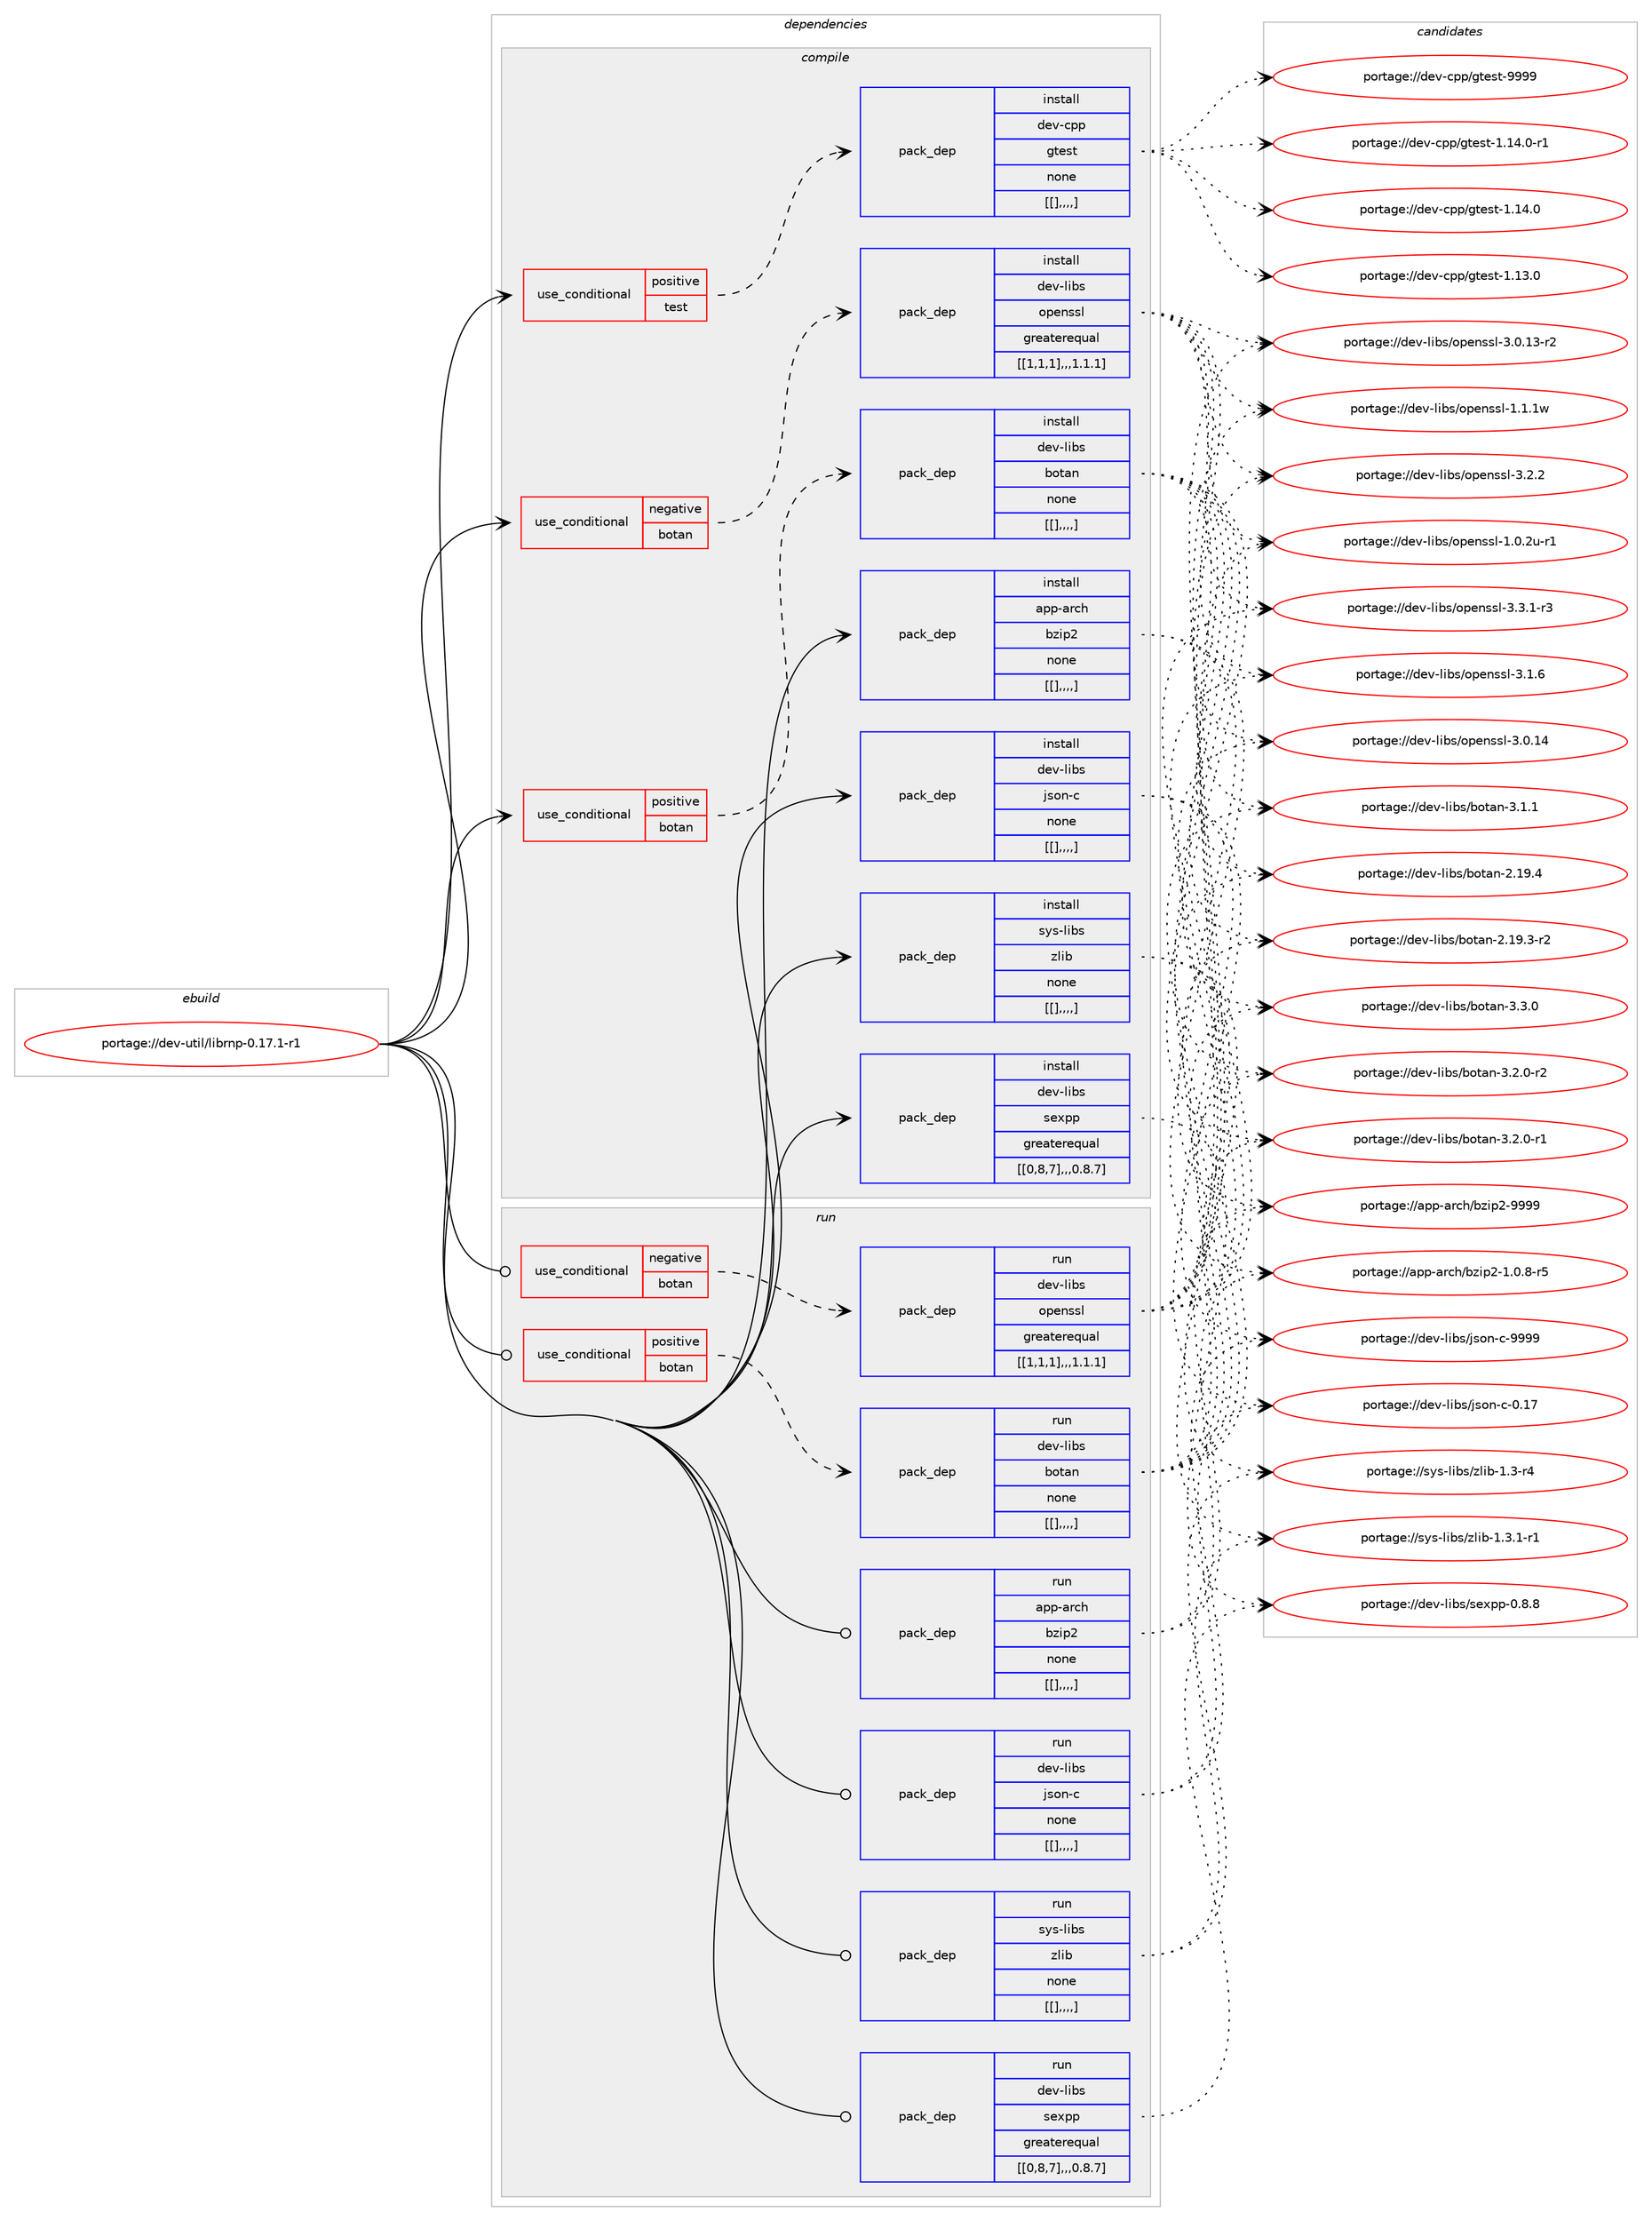 digraph prolog {

# *************
# Graph options
# *************

newrank=true;
concentrate=true;
compound=true;
graph [rankdir=LR,fontname=Helvetica,fontsize=10,ranksep=1.5];#, ranksep=2.5, nodesep=0.2];
edge  [arrowhead=vee];
node  [fontname=Helvetica,fontsize=10];

# **********
# The ebuild
# **********

subgraph cluster_leftcol {
color=gray;
label=<<i>ebuild</i>>;
id [label="portage://dev-util/librnp-0.17.1-r1", color=red, width=4, href="../dev-util/librnp-0.17.1-r1.svg"];
}

# ****************
# The dependencies
# ****************

subgraph cluster_midcol {
color=gray;
label=<<i>dependencies</i>>;
subgraph cluster_compile {
fillcolor="#eeeeee";
style=filled;
label=<<i>compile</i>>;
subgraph cond62687 {
dependency220470 [label=<<TABLE BORDER="0" CELLBORDER="1" CELLSPACING="0" CELLPADDING="4"><TR><TD ROWSPAN="3" CELLPADDING="10">use_conditional</TD></TR><TR><TD>negative</TD></TR><TR><TD>botan</TD></TR></TABLE>>, shape=none, color=red];
subgraph pack156356 {
dependency220471 [label=<<TABLE BORDER="0" CELLBORDER="1" CELLSPACING="0" CELLPADDING="4" WIDTH="220"><TR><TD ROWSPAN="6" CELLPADDING="30">pack_dep</TD></TR><TR><TD WIDTH="110">install</TD></TR><TR><TD>dev-libs</TD></TR><TR><TD>openssl</TD></TR><TR><TD>greaterequal</TD></TR><TR><TD>[[1,1,1],,,1.1.1]</TD></TR></TABLE>>, shape=none, color=blue];
}
dependency220470:e -> dependency220471:w [weight=20,style="dashed",arrowhead="vee"];
}
id:e -> dependency220470:w [weight=20,style="solid",arrowhead="vee"];
subgraph cond62688 {
dependency220472 [label=<<TABLE BORDER="0" CELLBORDER="1" CELLSPACING="0" CELLPADDING="4"><TR><TD ROWSPAN="3" CELLPADDING="10">use_conditional</TD></TR><TR><TD>positive</TD></TR><TR><TD>botan</TD></TR></TABLE>>, shape=none, color=red];
subgraph pack156357 {
dependency220473 [label=<<TABLE BORDER="0" CELLBORDER="1" CELLSPACING="0" CELLPADDING="4" WIDTH="220"><TR><TD ROWSPAN="6" CELLPADDING="30">pack_dep</TD></TR><TR><TD WIDTH="110">install</TD></TR><TR><TD>dev-libs</TD></TR><TR><TD>botan</TD></TR><TR><TD>none</TD></TR><TR><TD>[[],,,,]</TD></TR></TABLE>>, shape=none, color=blue];
}
dependency220472:e -> dependency220473:w [weight=20,style="dashed",arrowhead="vee"];
}
id:e -> dependency220472:w [weight=20,style="solid",arrowhead="vee"];
subgraph cond62689 {
dependency220474 [label=<<TABLE BORDER="0" CELLBORDER="1" CELLSPACING="0" CELLPADDING="4"><TR><TD ROWSPAN="3" CELLPADDING="10">use_conditional</TD></TR><TR><TD>positive</TD></TR><TR><TD>test</TD></TR></TABLE>>, shape=none, color=red];
subgraph pack156358 {
dependency220475 [label=<<TABLE BORDER="0" CELLBORDER="1" CELLSPACING="0" CELLPADDING="4" WIDTH="220"><TR><TD ROWSPAN="6" CELLPADDING="30">pack_dep</TD></TR><TR><TD WIDTH="110">install</TD></TR><TR><TD>dev-cpp</TD></TR><TR><TD>gtest</TD></TR><TR><TD>none</TD></TR><TR><TD>[[],,,,]</TD></TR></TABLE>>, shape=none, color=blue];
}
dependency220474:e -> dependency220475:w [weight=20,style="dashed",arrowhead="vee"];
}
id:e -> dependency220474:w [weight=20,style="solid",arrowhead="vee"];
subgraph pack156359 {
dependency220476 [label=<<TABLE BORDER="0" CELLBORDER="1" CELLSPACING="0" CELLPADDING="4" WIDTH="220"><TR><TD ROWSPAN="6" CELLPADDING="30">pack_dep</TD></TR><TR><TD WIDTH="110">install</TD></TR><TR><TD>app-arch</TD></TR><TR><TD>bzip2</TD></TR><TR><TD>none</TD></TR><TR><TD>[[],,,,]</TD></TR></TABLE>>, shape=none, color=blue];
}
id:e -> dependency220476:w [weight=20,style="solid",arrowhead="vee"];
subgraph pack156360 {
dependency220477 [label=<<TABLE BORDER="0" CELLBORDER="1" CELLSPACING="0" CELLPADDING="4" WIDTH="220"><TR><TD ROWSPAN="6" CELLPADDING="30">pack_dep</TD></TR><TR><TD WIDTH="110">install</TD></TR><TR><TD>dev-libs</TD></TR><TR><TD>json-c</TD></TR><TR><TD>none</TD></TR><TR><TD>[[],,,,]</TD></TR></TABLE>>, shape=none, color=blue];
}
id:e -> dependency220477:w [weight=20,style="solid",arrowhead="vee"];
subgraph pack156361 {
dependency220478 [label=<<TABLE BORDER="0" CELLBORDER="1" CELLSPACING="0" CELLPADDING="4" WIDTH="220"><TR><TD ROWSPAN="6" CELLPADDING="30">pack_dep</TD></TR><TR><TD WIDTH="110">install</TD></TR><TR><TD>dev-libs</TD></TR><TR><TD>sexpp</TD></TR><TR><TD>greaterequal</TD></TR><TR><TD>[[0,8,7],,,0.8.7]</TD></TR></TABLE>>, shape=none, color=blue];
}
id:e -> dependency220478:w [weight=20,style="solid",arrowhead="vee"];
subgraph pack156362 {
dependency220479 [label=<<TABLE BORDER="0" CELLBORDER="1" CELLSPACING="0" CELLPADDING="4" WIDTH="220"><TR><TD ROWSPAN="6" CELLPADDING="30">pack_dep</TD></TR><TR><TD WIDTH="110">install</TD></TR><TR><TD>sys-libs</TD></TR><TR><TD>zlib</TD></TR><TR><TD>none</TD></TR><TR><TD>[[],,,,]</TD></TR></TABLE>>, shape=none, color=blue];
}
id:e -> dependency220479:w [weight=20,style="solid",arrowhead="vee"];
}
subgraph cluster_compileandrun {
fillcolor="#eeeeee";
style=filled;
label=<<i>compile and run</i>>;
}
subgraph cluster_run {
fillcolor="#eeeeee";
style=filled;
label=<<i>run</i>>;
subgraph cond62690 {
dependency220480 [label=<<TABLE BORDER="0" CELLBORDER="1" CELLSPACING="0" CELLPADDING="4"><TR><TD ROWSPAN="3" CELLPADDING="10">use_conditional</TD></TR><TR><TD>negative</TD></TR><TR><TD>botan</TD></TR></TABLE>>, shape=none, color=red];
subgraph pack156363 {
dependency220481 [label=<<TABLE BORDER="0" CELLBORDER="1" CELLSPACING="0" CELLPADDING="4" WIDTH="220"><TR><TD ROWSPAN="6" CELLPADDING="30">pack_dep</TD></TR><TR><TD WIDTH="110">run</TD></TR><TR><TD>dev-libs</TD></TR><TR><TD>openssl</TD></TR><TR><TD>greaterequal</TD></TR><TR><TD>[[1,1,1],,,1.1.1]</TD></TR></TABLE>>, shape=none, color=blue];
}
dependency220480:e -> dependency220481:w [weight=20,style="dashed",arrowhead="vee"];
}
id:e -> dependency220480:w [weight=20,style="solid",arrowhead="odot"];
subgraph cond62691 {
dependency220482 [label=<<TABLE BORDER="0" CELLBORDER="1" CELLSPACING="0" CELLPADDING="4"><TR><TD ROWSPAN="3" CELLPADDING="10">use_conditional</TD></TR><TR><TD>positive</TD></TR><TR><TD>botan</TD></TR></TABLE>>, shape=none, color=red];
subgraph pack156364 {
dependency220483 [label=<<TABLE BORDER="0" CELLBORDER="1" CELLSPACING="0" CELLPADDING="4" WIDTH="220"><TR><TD ROWSPAN="6" CELLPADDING="30">pack_dep</TD></TR><TR><TD WIDTH="110">run</TD></TR><TR><TD>dev-libs</TD></TR><TR><TD>botan</TD></TR><TR><TD>none</TD></TR><TR><TD>[[],,,,]</TD></TR></TABLE>>, shape=none, color=blue];
}
dependency220482:e -> dependency220483:w [weight=20,style="dashed",arrowhead="vee"];
}
id:e -> dependency220482:w [weight=20,style="solid",arrowhead="odot"];
subgraph pack156365 {
dependency220484 [label=<<TABLE BORDER="0" CELLBORDER="1" CELLSPACING="0" CELLPADDING="4" WIDTH="220"><TR><TD ROWSPAN="6" CELLPADDING="30">pack_dep</TD></TR><TR><TD WIDTH="110">run</TD></TR><TR><TD>app-arch</TD></TR><TR><TD>bzip2</TD></TR><TR><TD>none</TD></TR><TR><TD>[[],,,,]</TD></TR></TABLE>>, shape=none, color=blue];
}
id:e -> dependency220484:w [weight=20,style="solid",arrowhead="odot"];
subgraph pack156366 {
dependency220485 [label=<<TABLE BORDER="0" CELLBORDER="1" CELLSPACING="0" CELLPADDING="4" WIDTH="220"><TR><TD ROWSPAN="6" CELLPADDING="30">pack_dep</TD></TR><TR><TD WIDTH="110">run</TD></TR><TR><TD>dev-libs</TD></TR><TR><TD>json-c</TD></TR><TR><TD>none</TD></TR><TR><TD>[[],,,,]</TD></TR></TABLE>>, shape=none, color=blue];
}
id:e -> dependency220485:w [weight=20,style="solid",arrowhead="odot"];
subgraph pack156367 {
dependency220486 [label=<<TABLE BORDER="0" CELLBORDER="1" CELLSPACING="0" CELLPADDING="4" WIDTH="220"><TR><TD ROWSPAN="6" CELLPADDING="30">pack_dep</TD></TR><TR><TD WIDTH="110">run</TD></TR><TR><TD>dev-libs</TD></TR><TR><TD>sexpp</TD></TR><TR><TD>greaterequal</TD></TR><TR><TD>[[0,8,7],,,0.8.7]</TD></TR></TABLE>>, shape=none, color=blue];
}
id:e -> dependency220486:w [weight=20,style="solid",arrowhead="odot"];
subgraph pack156368 {
dependency220487 [label=<<TABLE BORDER="0" CELLBORDER="1" CELLSPACING="0" CELLPADDING="4" WIDTH="220"><TR><TD ROWSPAN="6" CELLPADDING="30">pack_dep</TD></TR><TR><TD WIDTH="110">run</TD></TR><TR><TD>sys-libs</TD></TR><TR><TD>zlib</TD></TR><TR><TD>none</TD></TR><TR><TD>[[],,,,]</TD></TR></TABLE>>, shape=none, color=blue];
}
id:e -> dependency220487:w [weight=20,style="solid",arrowhead="odot"];
}
}

# **************
# The candidates
# **************

subgraph cluster_choices {
rank=same;
color=gray;
label=<<i>candidates</i>>;

subgraph choice156356 {
color=black;
nodesep=1;
choice1001011184510810598115471111121011101151151084551465146494511451 [label="portage://dev-libs/openssl-3.3.1-r3", color=red, width=4,href="../dev-libs/openssl-3.3.1-r3.svg"];
choice100101118451081059811547111112101110115115108455146504650 [label="portage://dev-libs/openssl-3.2.2", color=red, width=4,href="../dev-libs/openssl-3.2.2.svg"];
choice100101118451081059811547111112101110115115108455146494654 [label="portage://dev-libs/openssl-3.1.6", color=red, width=4,href="../dev-libs/openssl-3.1.6.svg"];
choice10010111845108105981154711111210111011511510845514648464952 [label="portage://dev-libs/openssl-3.0.14", color=red, width=4,href="../dev-libs/openssl-3.0.14.svg"];
choice100101118451081059811547111112101110115115108455146484649514511450 [label="portage://dev-libs/openssl-3.0.13-r2", color=red, width=4,href="../dev-libs/openssl-3.0.13-r2.svg"];
choice100101118451081059811547111112101110115115108454946494649119 [label="portage://dev-libs/openssl-1.1.1w", color=red, width=4,href="../dev-libs/openssl-1.1.1w.svg"];
choice1001011184510810598115471111121011101151151084549464846501174511449 [label="portage://dev-libs/openssl-1.0.2u-r1", color=red, width=4,href="../dev-libs/openssl-1.0.2u-r1.svg"];
dependency220471:e -> choice1001011184510810598115471111121011101151151084551465146494511451:w [style=dotted,weight="100"];
dependency220471:e -> choice100101118451081059811547111112101110115115108455146504650:w [style=dotted,weight="100"];
dependency220471:e -> choice100101118451081059811547111112101110115115108455146494654:w [style=dotted,weight="100"];
dependency220471:e -> choice10010111845108105981154711111210111011511510845514648464952:w [style=dotted,weight="100"];
dependency220471:e -> choice100101118451081059811547111112101110115115108455146484649514511450:w [style=dotted,weight="100"];
dependency220471:e -> choice100101118451081059811547111112101110115115108454946494649119:w [style=dotted,weight="100"];
dependency220471:e -> choice1001011184510810598115471111121011101151151084549464846501174511449:w [style=dotted,weight="100"];
}
subgraph choice156357 {
color=black;
nodesep=1;
choice1001011184510810598115479811111697110455146514648 [label="portage://dev-libs/botan-3.3.0", color=red, width=4,href="../dev-libs/botan-3.3.0.svg"];
choice10010111845108105981154798111116971104551465046484511450 [label="portage://dev-libs/botan-3.2.0-r2", color=red, width=4,href="../dev-libs/botan-3.2.0-r2.svg"];
choice10010111845108105981154798111116971104551465046484511449 [label="portage://dev-libs/botan-3.2.0-r1", color=red, width=4,href="../dev-libs/botan-3.2.0-r1.svg"];
choice1001011184510810598115479811111697110455146494649 [label="portage://dev-libs/botan-3.1.1", color=red, width=4,href="../dev-libs/botan-3.1.1.svg"];
choice100101118451081059811547981111169711045504649574652 [label="portage://dev-libs/botan-2.19.4", color=red, width=4,href="../dev-libs/botan-2.19.4.svg"];
choice1001011184510810598115479811111697110455046495746514511450 [label="portage://dev-libs/botan-2.19.3-r2", color=red, width=4,href="../dev-libs/botan-2.19.3-r2.svg"];
dependency220473:e -> choice1001011184510810598115479811111697110455146514648:w [style=dotted,weight="100"];
dependency220473:e -> choice10010111845108105981154798111116971104551465046484511450:w [style=dotted,weight="100"];
dependency220473:e -> choice10010111845108105981154798111116971104551465046484511449:w [style=dotted,weight="100"];
dependency220473:e -> choice1001011184510810598115479811111697110455146494649:w [style=dotted,weight="100"];
dependency220473:e -> choice100101118451081059811547981111169711045504649574652:w [style=dotted,weight="100"];
dependency220473:e -> choice1001011184510810598115479811111697110455046495746514511450:w [style=dotted,weight="100"];
}
subgraph choice156358 {
color=black;
nodesep=1;
choice1001011184599112112471031161011151164557575757 [label="portage://dev-cpp/gtest-9999", color=red, width=4,href="../dev-cpp/gtest-9999.svg"];
choice100101118459911211247103116101115116454946495246484511449 [label="portage://dev-cpp/gtest-1.14.0-r1", color=red, width=4,href="../dev-cpp/gtest-1.14.0-r1.svg"];
choice10010111845991121124710311610111511645494649524648 [label="portage://dev-cpp/gtest-1.14.0", color=red, width=4,href="../dev-cpp/gtest-1.14.0.svg"];
choice10010111845991121124710311610111511645494649514648 [label="portage://dev-cpp/gtest-1.13.0", color=red, width=4,href="../dev-cpp/gtest-1.13.0.svg"];
dependency220475:e -> choice1001011184599112112471031161011151164557575757:w [style=dotted,weight="100"];
dependency220475:e -> choice100101118459911211247103116101115116454946495246484511449:w [style=dotted,weight="100"];
dependency220475:e -> choice10010111845991121124710311610111511645494649524648:w [style=dotted,weight="100"];
dependency220475:e -> choice10010111845991121124710311610111511645494649514648:w [style=dotted,weight="100"];
}
subgraph choice156359 {
color=black;
nodesep=1;
choice971121124597114991044798122105112504557575757 [label="portage://app-arch/bzip2-9999", color=red, width=4,href="../app-arch/bzip2-9999.svg"];
choice971121124597114991044798122105112504549464846564511453 [label="portage://app-arch/bzip2-1.0.8-r5", color=red, width=4,href="../app-arch/bzip2-1.0.8-r5.svg"];
dependency220476:e -> choice971121124597114991044798122105112504557575757:w [style=dotted,weight="100"];
dependency220476:e -> choice971121124597114991044798122105112504549464846564511453:w [style=dotted,weight="100"];
}
subgraph choice156360 {
color=black;
nodesep=1;
choice10010111845108105981154710611511111045994557575757 [label="portage://dev-libs/json-c-9999", color=red, width=4,href="../dev-libs/json-c-9999.svg"];
choice10010111845108105981154710611511111045994548464955 [label="portage://dev-libs/json-c-0.17", color=red, width=4,href="../dev-libs/json-c-0.17.svg"];
dependency220477:e -> choice10010111845108105981154710611511111045994557575757:w [style=dotted,weight="100"];
dependency220477:e -> choice10010111845108105981154710611511111045994548464955:w [style=dotted,weight="100"];
}
subgraph choice156361 {
color=black;
nodesep=1;
choice100101118451081059811547115101120112112454846564656 [label="portage://dev-libs/sexpp-0.8.8", color=red, width=4,href="../dev-libs/sexpp-0.8.8.svg"];
dependency220478:e -> choice100101118451081059811547115101120112112454846564656:w [style=dotted,weight="100"];
}
subgraph choice156362 {
color=black;
nodesep=1;
choice115121115451081059811547122108105984549465146494511449 [label="portage://sys-libs/zlib-1.3.1-r1", color=red, width=4,href="../sys-libs/zlib-1.3.1-r1.svg"];
choice11512111545108105981154712210810598454946514511452 [label="portage://sys-libs/zlib-1.3-r4", color=red, width=4,href="../sys-libs/zlib-1.3-r4.svg"];
dependency220479:e -> choice115121115451081059811547122108105984549465146494511449:w [style=dotted,weight="100"];
dependency220479:e -> choice11512111545108105981154712210810598454946514511452:w [style=dotted,weight="100"];
}
subgraph choice156363 {
color=black;
nodesep=1;
choice1001011184510810598115471111121011101151151084551465146494511451 [label="portage://dev-libs/openssl-3.3.1-r3", color=red, width=4,href="../dev-libs/openssl-3.3.1-r3.svg"];
choice100101118451081059811547111112101110115115108455146504650 [label="portage://dev-libs/openssl-3.2.2", color=red, width=4,href="../dev-libs/openssl-3.2.2.svg"];
choice100101118451081059811547111112101110115115108455146494654 [label="portage://dev-libs/openssl-3.1.6", color=red, width=4,href="../dev-libs/openssl-3.1.6.svg"];
choice10010111845108105981154711111210111011511510845514648464952 [label="portage://dev-libs/openssl-3.0.14", color=red, width=4,href="../dev-libs/openssl-3.0.14.svg"];
choice100101118451081059811547111112101110115115108455146484649514511450 [label="portage://dev-libs/openssl-3.0.13-r2", color=red, width=4,href="../dev-libs/openssl-3.0.13-r2.svg"];
choice100101118451081059811547111112101110115115108454946494649119 [label="portage://dev-libs/openssl-1.1.1w", color=red, width=4,href="../dev-libs/openssl-1.1.1w.svg"];
choice1001011184510810598115471111121011101151151084549464846501174511449 [label="portage://dev-libs/openssl-1.0.2u-r1", color=red, width=4,href="../dev-libs/openssl-1.0.2u-r1.svg"];
dependency220481:e -> choice1001011184510810598115471111121011101151151084551465146494511451:w [style=dotted,weight="100"];
dependency220481:e -> choice100101118451081059811547111112101110115115108455146504650:w [style=dotted,weight="100"];
dependency220481:e -> choice100101118451081059811547111112101110115115108455146494654:w [style=dotted,weight="100"];
dependency220481:e -> choice10010111845108105981154711111210111011511510845514648464952:w [style=dotted,weight="100"];
dependency220481:e -> choice100101118451081059811547111112101110115115108455146484649514511450:w [style=dotted,weight="100"];
dependency220481:e -> choice100101118451081059811547111112101110115115108454946494649119:w [style=dotted,weight="100"];
dependency220481:e -> choice1001011184510810598115471111121011101151151084549464846501174511449:w [style=dotted,weight="100"];
}
subgraph choice156364 {
color=black;
nodesep=1;
choice1001011184510810598115479811111697110455146514648 [label="portage://dev-libs/botan-3.3.0", color=red, width=4,href="../dev-libs/botan-3.3.0.svg"];
choice10010111845108105981154798111116971104551465046484511450 [label="portage://dev-libs/botan-3.2.0-r2", color=red, width=4,href="../dev-libs/botan-3.2.0-r2.svg"];
choice10010111845108105981154798111116971104551465046484511449 [label="portage://dev-libs/botan-3.2.0-r1", color=red, width=4,href="../dev-libs/botan-3.2.0-r1.svg"];
choice1001011184510810598115479811111697110455146494649 [label="portage://dev-libs/botan-3.1.1", color=red, width=4,href="../dev-libs/botan-3.1.1.svg"];
choice100101118451081059811547981111169711045504649574652 [label="portage://dev-libs/botan-2.19.4", color=red, width=4,href="../dev-libs/botan-2.19.4.svg"];
choice1001011184510810598115479811111697110455046495746514511450 [label="portage://dev-libs/botan-2.19.3-r2", color=red, width=4,href="../dev-libs/botan-2.19.3-r2.svg"];
dependency220483:e -> choice1001011184510810598115479811111697110455146514648:w [style=dotted,weight="100"];
dependency220483:e -> choice10010111845108105981154798111116971104551465046484511450:w [style=dotted,weight="100"];
dependency220483:e -> choice10010111845108105981154798111116971104551465046484511449:w [style=dotted,weight="100"];
dependency220483:e -> choice1001011184510810598115479811111697110455146494649:w [style=dotted,weight="100"];
dependency220483:e -> choice100101118451081059811547981111169711045504649574652:w [style=dotted,weight="100"];
dependency220483:e -> choice1001011184510810598115479811111697110455046495746514511450:w [style=dotted,weight="100"];
}
subgraph choice156365 {
color=black;
nodesep=1;
choice971121124597114991044798122105112504557575757 [label="portage://app-arch/bzip2-9999", color=red, width=4,href="../app-arch/bzip2-9999.svg"];
choice971121124597114991044798122105112504549464846564511453 [label="portage://app-arch/bzip2-1.0.8-r5", color=red, width=4,href="../app-arch/bzip2-1.0.8-r5.svg"];
dependency220484:e -> choice971121124597114991044798122105112504557575757:w [style=dotted,weight="100"];
dependency220484:e -> choice971121124597114991044798122105112504549464846564511453:w [style=dotted,weight="100"];
}
subgraph choice156366 {
color=black;
nodesep=1;
choice10010111845108105981154710611511111045994557575757 [label="portage://dev-libs/json-c-9999", color=red, width=4,href="../dev-libs/json-c-9999.svg"];
choice10010111845108105981154710611511111045994548464955 [label="portage://dev-libs/json-c-0.17", color=red, width=4,href="../dev-libs/json-c-0.17.svg"];
dependency220485:e -> choice10010111845108105981154710611511111045994557575757:w [style=dotted,weight="100"];
dependency220485:e -> choice10010111845108105981154710611511111045994548464955:w [style=dotted,weight="100"];
}
subgraph choice156367 {
color=black;
nodesep=1;
choice100101118451081059811547115101120112112454846564656 [label="portage://dev-libs/sexpp-0.8.8", color=red, width=4,href="../dev-libs/sexpp-0.8.8.svg"];
dependency220486:e -> choice100101118451081059811547115101120112112454846564656:w [style=dotted,weight="100"];
}
subgraph choice156368 {
color=black;
nodesep=1;
choice115121115451081059811547122108105984549465146494511449 [label="portage://sys-libs/zlib-1.3.1-r1", color=red, width=4,href="../sys-libs/zlib-1.3.1-r1.svg"];
choice11512111545108105981154712210810598454946514511452 [label="portage://sys-libs/zlib-1.3-r4", color=red, width=4,href="../sys-libs/zlib-1.3-r4.svg"];
dependency220487:e -> choice115121115451081059811547122108105984549465146494511449:w [style=dotted,weight="100"];
dependency220487:e -> choice11512111545108105981154712210810598454946514511452:w [style=dotted,weight="100"];
}
}

}
